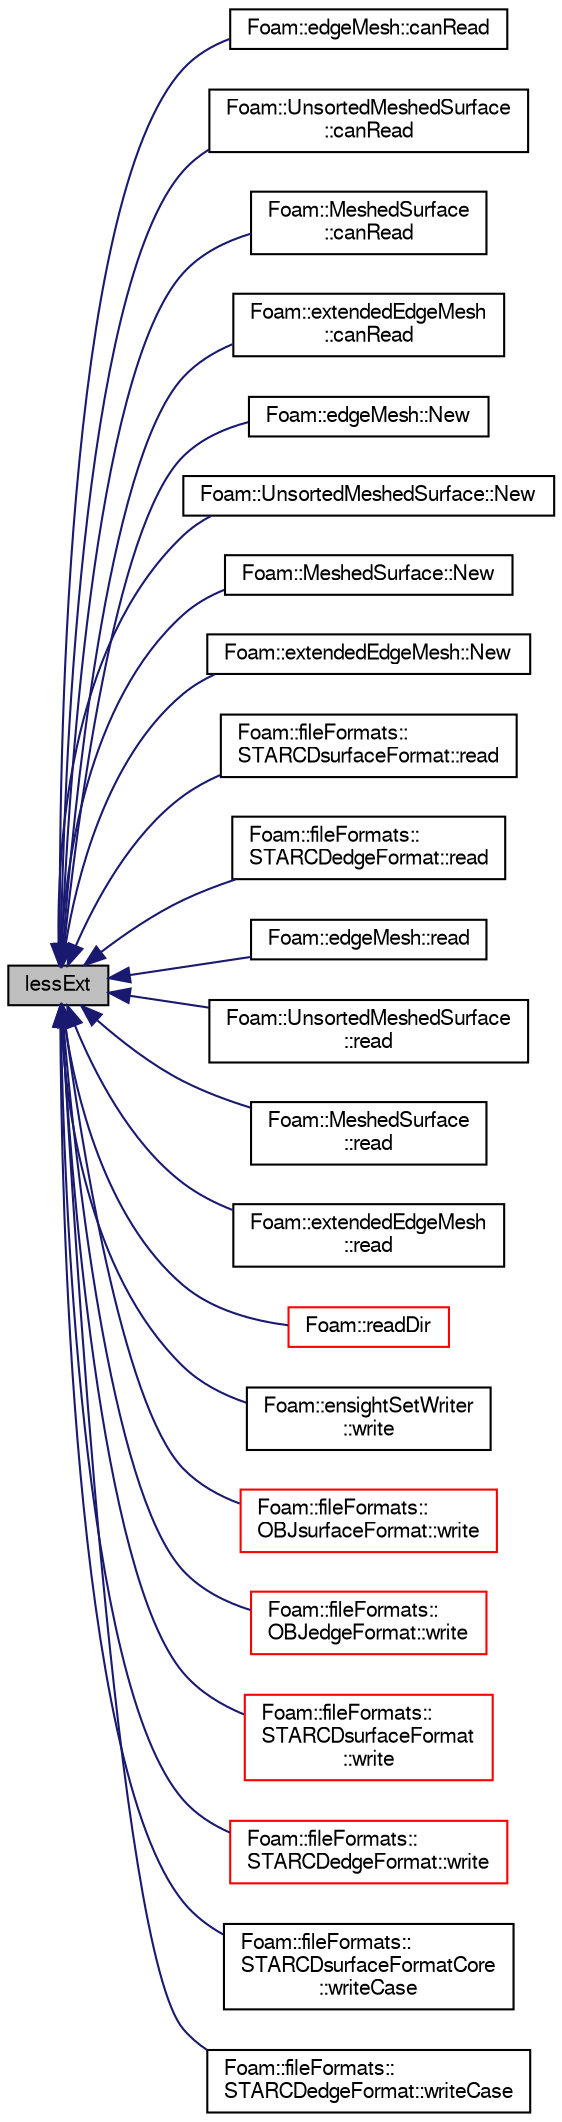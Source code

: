 digraph "lessExt"
{
  bgcolor="transparent";
  edge [fontname="FreeSans",fontsize="10",labelfontname="FreeSans",labelfontsize="10"];
  node [fontname="FreeSans",fontsize="10",shape=record];
  rankdir="LR";
  Node1 [label="lessExt",height=0.2,width=0.4,color="black", fillcolor="grey75", style="filled" fontcolor="black"];
  Node1 -> Node2 [dir="back",color="midnightblue",fontsize="10",style="solid",fontname="FreeSans"];
  Node2 [label="Foam::edgeMesh::canRead",height=0.2,width=0.4,color="black",URL="$a00595.html#aa9369fb58a3d9f8c2d85f7ae0ddcb969",tooltip="Can we read this file format? "];
  Node1 -> Node3 [dir="back",color="midnightblue",fontsize="10",style="solid",fontname="FreeSans"];
  Node3 [label="Foam::UnsortedMeshedSurface\l::canRead",height=0.2,width=0.4,color="black",URL="$a02685.html#aa9369fb58a3d9f8c2d85f7ae0ddcb969",tooltip="Can we read this file format? "];
  Node1 -> Node4 [dir="back",color="midnightblue",fontsize="10",style="solid",fontname="FreeSans"];
  Node4 [label="Foam::MeshedSurface\l::canRead",height=0.2,width=0.4,color="black",URL="$a01422.html#aa9369fb58a3d9f8c2d85f7ae0ddcb969",tooltip="Can we read this file format? "];
  Node1 -> Node5 [dir="back",color="midnightblue",fontsize="10",style="solid",fontname="FreeSans"];
  Node5 [label="Foam::extendedEdgeMesh\l::canRead",height=0.2,width=0.4,color="black",URL="$a00678.html#aa9369fb58a3d9f8c2d85f7ae0ddcb969",tooltip="Can we read this file format? "];
  Node1 -> Node6 [dir="back",color="midnightblue",fontsize="10",style="solid",fontname="FreeSans"];
  Node6 [label="Foam::edgeMesh::New",height=0.2,width=0.4,color="black",URL="$a00595.html#a2f377de2400b19ee58b85b8344616972",tooltip="Select constructed from filename (implicit extension) "];
  Node1 -> Node7 [dir="back",color="midnightblue",fontsize="10",style="solid",fontname="FreeSans"];
  Node7 [label="Foam::UnsortedMeshedSurface::New",height=0.2,width=0.4,color="black",URL="$a02685.html#a68c34633aa5aaa4c4a1a68b0b17b20ef",tooltip="Select constructed from filename (implicit extension) "];
  Node1 -> Node8 [dir="back",color="midnightblue",fontsize="10",style="solid",fontname="FreeSans"];
  Node8 [label="Foam::MeshedSurface::New",height=0.2,width=0.4,color="black",URL="$a01422.html#a0937a9715cb2f8e1497928e4e03bb948",tooltip="Select constructed from filename (implicit extension) "];
  Node1 -> Node9 [dir="back",color="midnightblue",fontsize="10",style="solid",fontname="FreeSans"];
  Node9 [label="Foam::extendedEdgeMesh::New",height=0.2,width=0.4,color="black",URL="$a00678.html#ae37396e63b9ecd9f84dc0afd2447bd45",tooltip="Select constructed from filename (implicit extension) "];
  Node1 -> Node10 [dir="back",color="midnightblue",fontsize="10",style="solid",fontname="FreeSans"];
  Node10 [label="Foam::fileFormats::\lSTARCDsurfaceFormat::read",height=0.2,width=0.4,color="black",URL="$a02364.html#a464ebd67acbdff0014d4dae69e3ec4be",tooltip="Read from file. "];
  Node1 -> Node11 [dir="back",color="midnightblue",fontsize="10",style="solid",fontname="FreeSans"];
  Node11 [label="Foam::fileFormats::\lSTARCDedgeFormat::read",height=0.2,width=0.4,color="black",URL="$a02363.html#a464ebd67acbdff0014d4dae69e3ec4be",tooltip="Read from file. "];
  Node1 -> Node12 [dir="back",color="midnightblue",fontsize="10",style="solid",fontname="FreeSans"];
  Node12 [label="Foam::edgeMesh::read",height=0.2,width=0.4,color="black",URL="$a00595.html#a464ebd67acbdff0014d4dae69e3ec4be",tooltip="Read from file. Chooses reader based on detected extension. "];
  Node1 -> Node13 [dir="back",color="midnightblue",fontsize="10",style="solid",fontname="FreeSans"];
  Node13 [label="Foam::UnsortedMeshedSurface\l::read",height=0.2,width=0.4,color="black",URL="$a02685.html#a464ebd67acbdff0014d4dae69e3ec4be",tooltip="Read from file. Chooses reader based on detected extension. "];
  Node1 -> Node14 [dir="back",color="midnightblue",fontsize="10",style="solid",fontname="FreeSans"];
  Node14 [label="Foam::MeshedSurface\l::read",height=0.2,width=0.4,color="black",URL="$a01422.html#a464ebd67acbdff0014d4dae69e3ec4be",tooltip="Read from file. Chooses reader based on detected extension. "];
  Node1 -> Node15 [dir="back",color="midnightblue",fontsize="10",style="solid",fontname="FreeSans"];
  Node15 [label="Foam::extendedEdgeMesh\l::read",height=0.2,width=0.4,color="black",URL="$a00678.html#a464ebd67acbdff0014d4dae69e3ec4be",tooltip="Read from file. Chooses reader based on detected extension. "];
  Node1 -> Node16 [dir="back",color="midnightblue",fontsize="10",style="solid",fontname="FreeSans"];
  Node16 [label="Foam::readDir",height=0.2,width=0.4,color="red",URL="$a10237.html#aca2d5f76614fa6c285dbc8b7e87ac7c4",tooltip="Read a directory and return the entries as a string list. "];
  Node1 -> Node17 [dir="back",color="midnightblue",fontsize="10",style="solid",fontname="FreeSans"];
  Node17 [label="Foam::ensightSetWriter\l::write",height=0.2,width=0.4,color="black",URL="$a00635.html#a630f6b7c40da086ca6bfde703206e847",tooltip="General entry point for writing. "];
  Node1 -> Node18 [dir="back",color="midnightblue",fontsize="10",style="solid",fontname="FreeSans"];
  Node18 [label="Foam::fileFormats::\lOBJsurfaceFormat::write",height=0.2,width=0.4,color="red",URL="$a01643.html#a2a1e1394d9dd8932b738248c123a267f",tooltip="Write surface mesh components by proxy. "];
  Node1 -> Node19 [dir="back",color="midnightblue",fontsize="10",style="solid",fontname="FreeSans"];
  Node19 [label="Foam::fileFormats::\lOBJedgeFormat::write",height=0.2,width=0.4,color="red",URL="$a01641.html#ac93279b51e2eb12dc1a54daf46bbca98",tooltip="Write surface mesh components by proxy. "];
  Node1 -> Node20 [dir="back",color="midnightblue",fontsize="10",style="solid",fontname="FreeSans"];
  Node20 [label="Foam::fileFormats::\lSTARCDsurfaceFormat\l::write",height=0.2,width=0.4,color="red",URL="$a02364.html#a2a1e1394d9dd8932b738248c123a267f",tooltip="Write surface mesh components by proxy. "];
  Node1 -> Node21 [dir="back",color="midnightblue",fontsize="10",style="solid",fontname="FreeSans"];
  Node21 [label="Foam::fileFormats::\lSTARCDedgeFormat::write",height=0.2,width=0.4,color="red",URL="$a02363.html#ac93279b51e2eb12dc1a54daf46bbca98",tooltip="Write edge mesh. "];
  Node1 -> Node22 [dir="back",color="midnightblue",fontsize="10",style="solid",fontname="FreeSans"];
  Node22 [label="Foam::fileFormats::\lSTARCDsurfaceFormatCore\l::writeCase",height=0.2,width=0.4,color="black",URL="$a02365.html#ae4272f484f8b27274f4b0dde192e7a82"];
  Node1 -> Node23 [dir="back",color="midnightblue",fontsize="10",style="solid",fontname="FreeSans"];
  Node23 [label="Foam::fileFormats::\lSTARCDedgeFormat::writeCase",height=0.2,width=0.4,color="black",URL="$a02363.html#ae2250c1038a57f9979aa4549c61a8287"];
}
